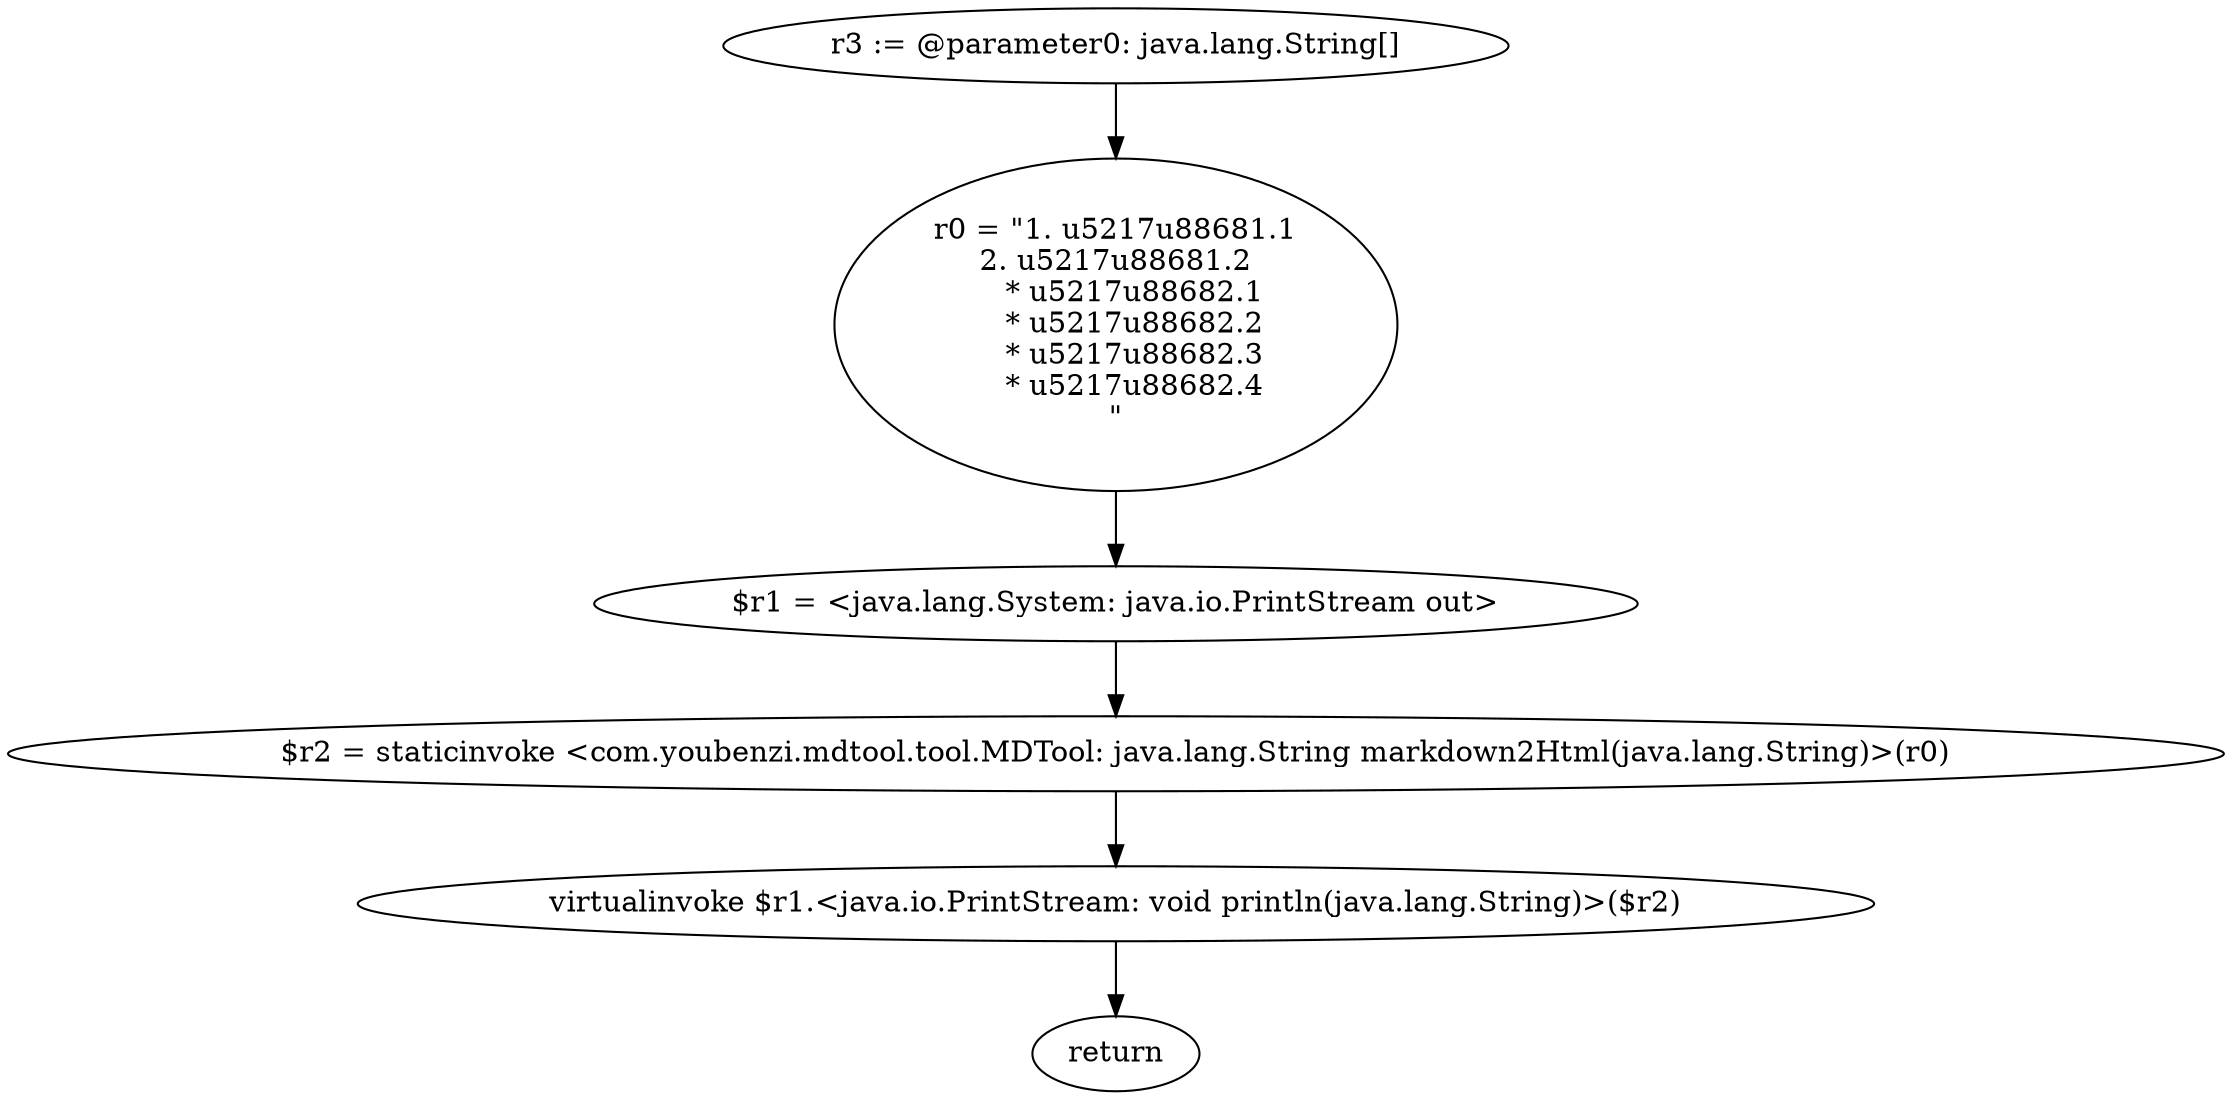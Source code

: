 digraph "unitGraph" {
    "r3 := @parameter0: java.lang.String[]"
    "r0 = \"1. \u5217\u88681.1\n2. \u5217\u88681.2\n    * \u5217\u88682.1\n    * \u5217\u88682.2\n    * \u5217\u88682.3\n    * \u5217\u88682.4\n\""
    "$r1 = <java.lang.System: java.io.PrintStream out>"
    "$r2 = staticinvoke <com.youbenzi.mdtool.tool.MDTool: java.lang.String markdown2Html(java.lang.String)>(r0)"
    "virtualinvoke $r1.<java.io.PrintStream: void println(java.lang.String)>($r2)"
    "return"
    "r3 := @parameter0: java.lang.String[]"->"r0 = \"1. \u5217\u88681.1\n2. \u5217\u88681.2\n    * \u5217\u88682.1\n    * \u5217\u88682.2\n    * \u5217\u88682.3\n    * \u5217\u88682.4\n\"";
    "r0 = \"1. \u5217\u88681.1\n2. \u5217\u88681.2\n    * \u5217\u88682.1\n    * \u5217\u88682.2\n    * \u5217\u88682.3\n    * \u5217\u88682.4\n\""->"$r1 = <java.lang.System: java.io.PrintStream out>";
    "$r1 = <java.lang.System: java.io.PrintStream out>"->"$r2 = staticinvoke <com.youbenzi.mdtool.tool.MDTool: java.lang.String markdown2Html(java.lang.String)>(r0)";
    "$r2 = staticinvoke <com.youbenzi.mdtool.tool.MDTool: java.lang.String markdown2Html(java.lang.String)>(r0)"->"virtualinvoke $r1.<java.io.PrintStream: void println(java.lang.String)>($r2)";
    "virtualinvoke $r1.<java.io.PrintStream: void println(java.lang.String)>($r2)"->"return";
}
